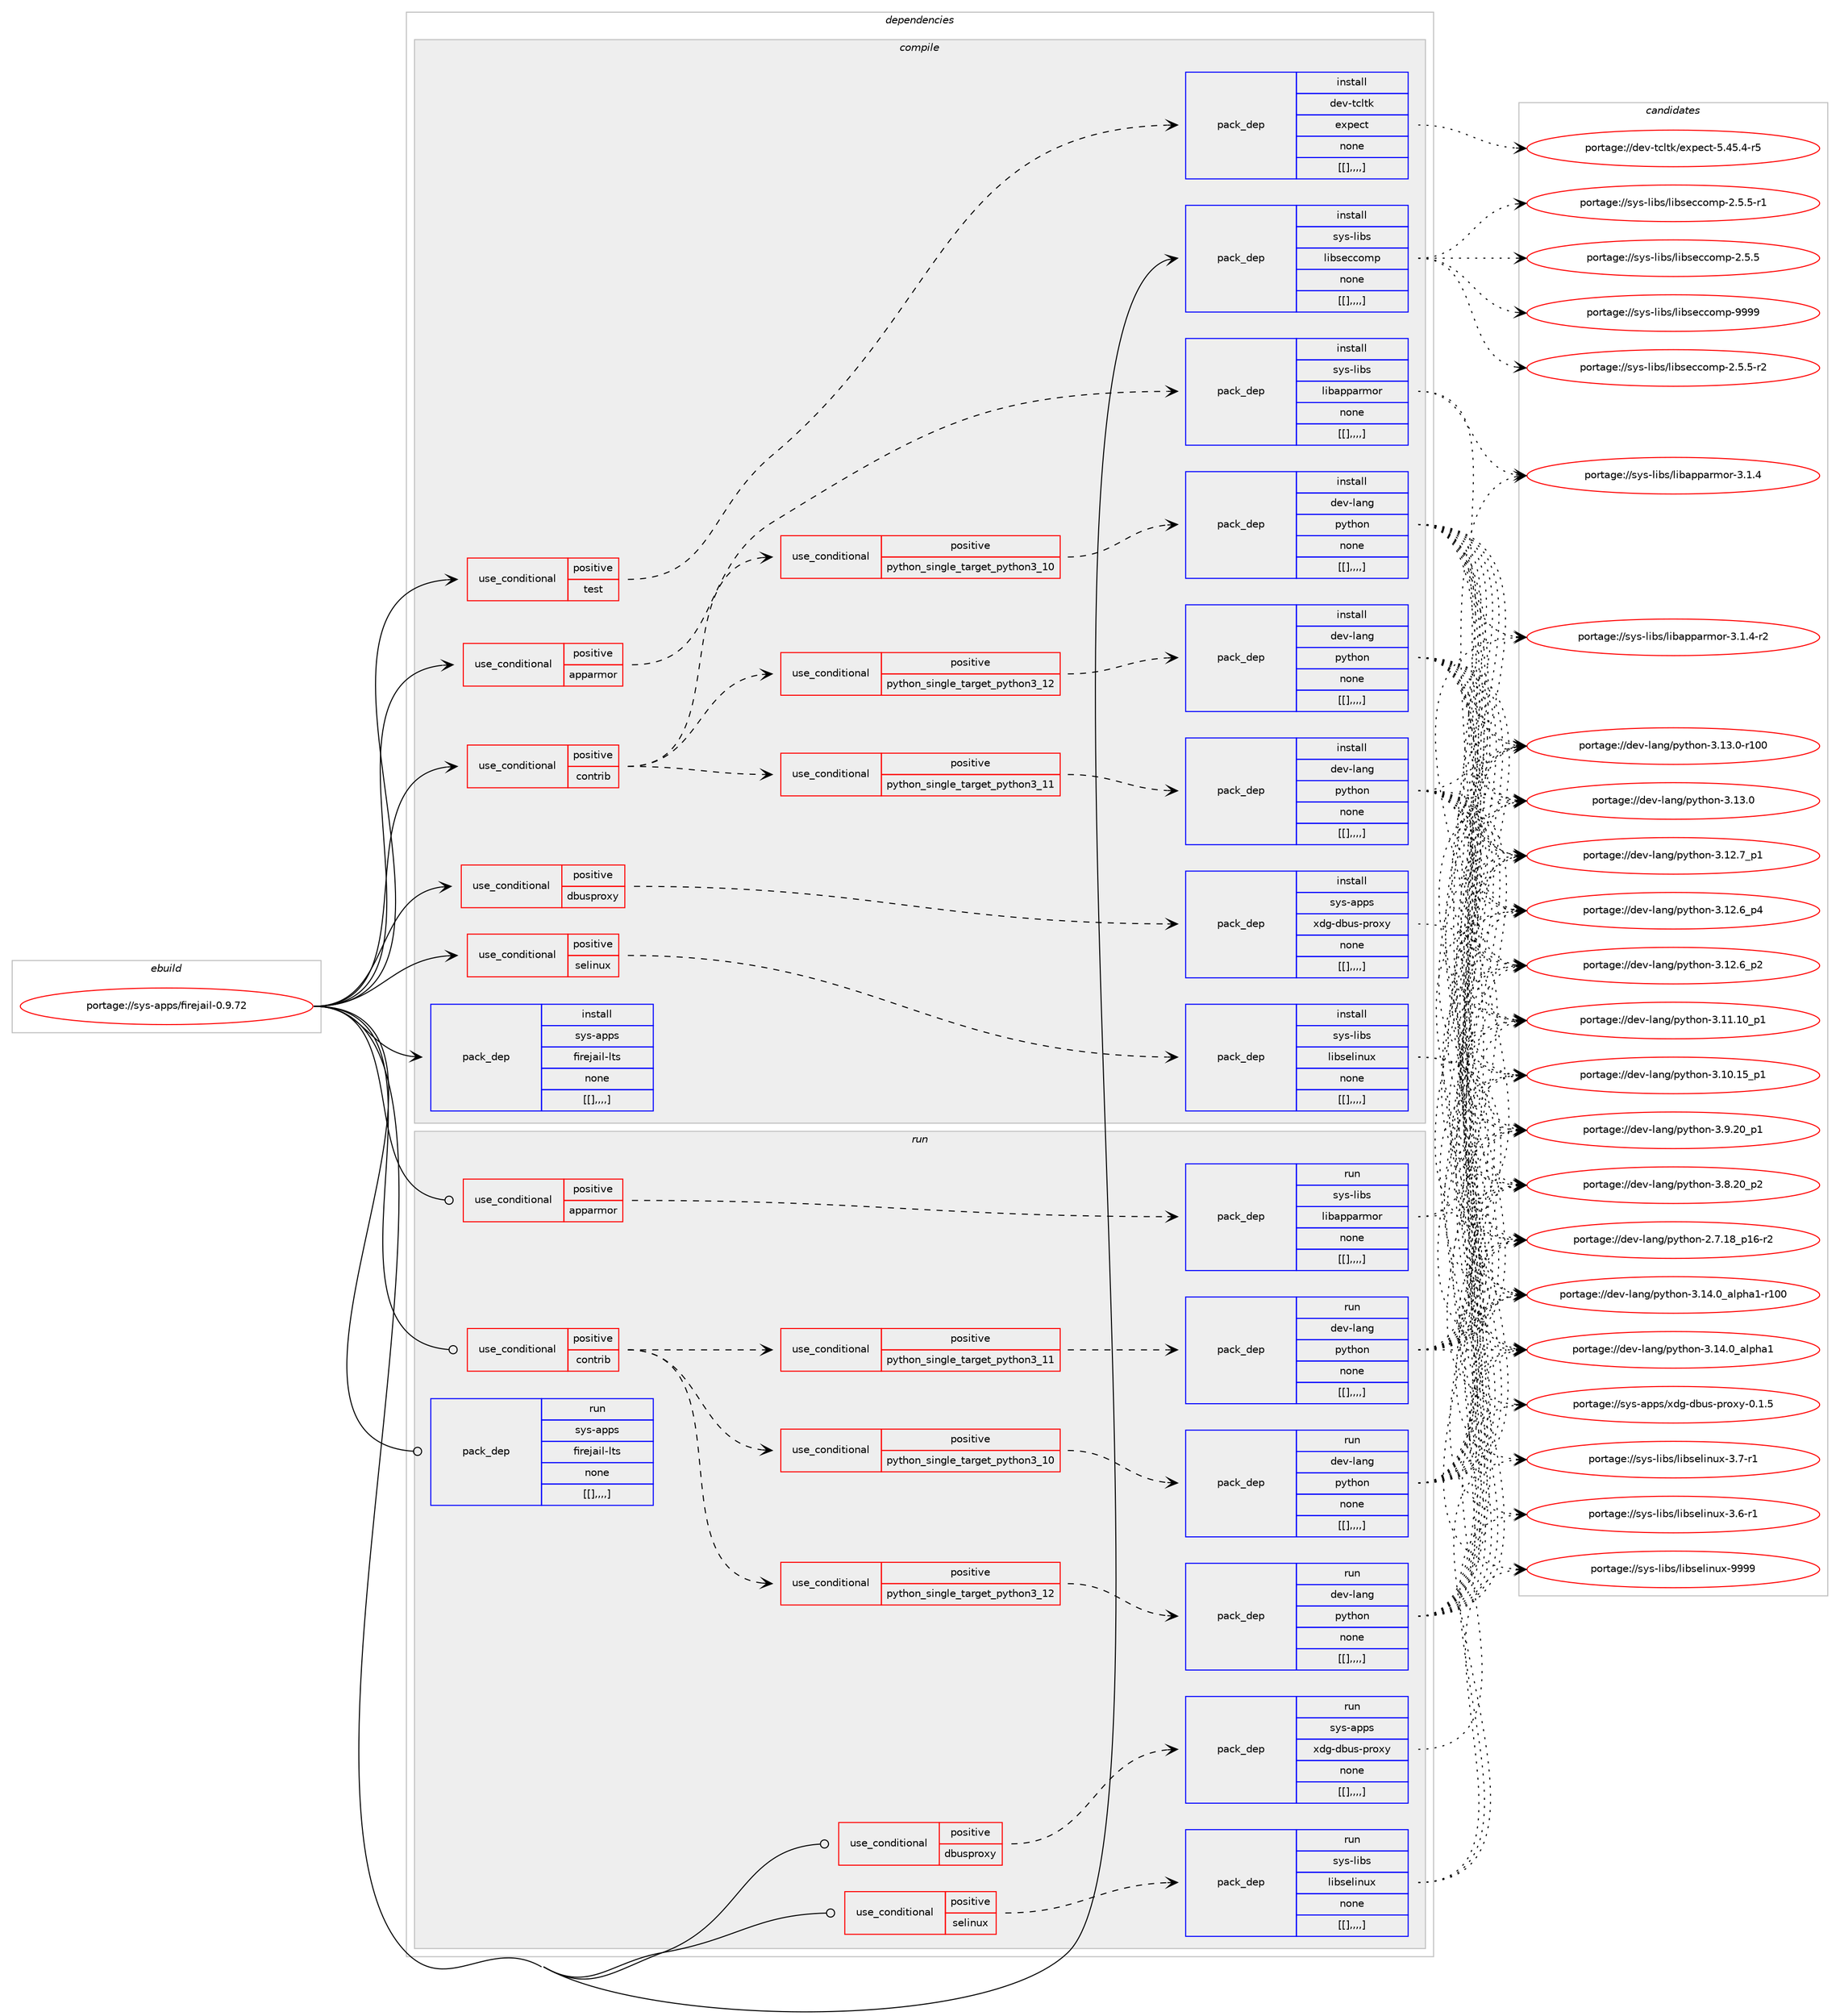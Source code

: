 digraph prolog {

# *************
# Graph options
# *************

newrank=true;
concentrate=true;
compound=true;
graph [rankdir=LR,fontname=Helvetica,fontsize=10,ranksep=1.5];#, ranksep=2.5, nodesep=0.2];
edge  [arrowhead=vee];
node  [fontname=Helvetica,fontsize=10];

# **********
# The ebuild
# **********

subgraph cluster_leftcol {
color=gray;
label=<<i>ebuild</i>>;
id [label="portage://sys-apps/firejail-0.9.72", color=red, width=4, href="../sys-apps/firejail-0.9.72.svg"];
}

# ****************
# The dependencies
# ****************

subgraph cluster_midcol {
color=gray;
label=<<i>dependencies</i>>;
subgraph cluster_compile {
fillcolor="#eeeeee";
style=filled;
label=<<i>compile</i>>;
subgraph cond117298 {
dependency442699 [label=<<TABLE BORDER="0" CELLBORDER="1" CELLSPACING="0" CELLPADDING="4"><TR><TD ROWSPAN="3" CELLPADDING="10">use_conditional</TD></TR><TR><TD>positive</TD></TR><TR><TD>apparmor</TD></TR></TABLE>>, shape=none, color=red];
subgraph pack322203 {
dependency442700 [label=<<TABLE BORDER="0" CELLBORDER="1" CELLSPACING="0" CELLPADDING="4" WIDTH="220"><TR><TD ROWSPAN="6" CELLPADDING="30">pack_dep</TD></TR><TR><TD WIDTH="110">install</TD></TR><TR><TD>sys-libs</TD></TR><TR><TD>libapparmor</TD></TR><TR><TD>none</TD></TR><TR><TD>[[],,,,]</TD></TR></TABLE>>, shape=none, color=blue];
}
dependency442699:e -> dependency442700:w [weight=20,style="dashed",arrowhead="vee"];
}
id:e -> dependency442699:w [weight=20,style="solid",arrowhead="vee"];
subgraph cond117299 {
dependency442701 [label=<<TABLE BORDER="0" CELLBORDER="1" CELLSPACING="0" CELLPADDING="4"><TR><TD ROWSPAN="3" CELLPADDING="10">use_conditional</TD></TR><TR><TD>positive</TD></TR><TR><TD>contrib</TD></TR></TABLE>>, shape=none, color=red];
subgraph cond117300 {
dependency442702 [label=<<TABLE BORDER="0" CELLBORDER="1" CELLSPACING="0" CELLPADDING="4"><TR><TD ROWSPAN="3" CELLPADDING="10">use_conditional</TD></TR><TR><TD>positive</TD></TR><TR><TD>python_single_target_python3_10</TD></TR></TABLE>>, shape=none, color=red];
subgraph pack322204 {
dependency442703 [label=<<TABLE BORDER="0" CELLBORDER="1" CELLSPACING="0" CELLPADDING="4" WIDTH="220"><TR><TD ROWSPAN="6" CELLPADDING="30">pack_dep</TD></TR><TR><TD WIDTH="110">install</TD></TR><TR><TD>dev-lang</TD></TR><TR><TD>python</TD></TR><TR><TD>none</TD></TR><TR><TD>[[],,,,]</TD></TR></TABLE>>, shape=none, color=blue];
}
dependency442702:e -> dependency442703:w [weight=20,style="dashed",arrowhead="vee"];
}
dependency442701:e -> dependency442702:w [weight=20,style="dashed",arrowhead="vee"];
subgraph cond117301 {
dependency442704 [label=<<TABLE BORDER="0" CELLBORDER="1" CELLSPACING="0" CELLPADDING="4"><TR><TD ROWSPAN="3" CELLPADDING="10">use_conditional</TD></TR><TR><TD>positive</TD></TR><TR><TD>python_single_target_python3_11</TD></TR></TABLE>>, shape=none, color=red];
subgraph pack322205 {
dependency442705 [label=<<TABLE BORDER="0" CELLBORDER="1" CELLSPACING="0" CELLPADDING="4" WIDTH="220"><TR><TD ROWSPAN="6" CELLPADDING="30">pack_dep</TD></TR><TR><TD WIDTH="110">install</TD></TR><TR><TD>dev-lang</TD></TR><TR><TD>python</TD></TR><TR><TD>none</TD></TR><TR><TD>[[],,,,]</TD></TR></TABLE>>, shape=none, color=blue];
}
dependency442704:e -> dependency442705:w [weight=20,style="dashed",arrowhead="vee"];
}
dependency442701:e -> dependency442704:w [weight=20,style="dashed",arrowhead="vee"];
subgraph cond117302 {
dependency442706 [label=<<TABLE BORDER="0" CELLBORDER="1" CELLSPACING="0" CELLPADDING="4"><TR><TD ROWSPAN="3" CELLPADDING="10">use_conditional</TD></TR><TR><TD>positive</TD></TR><TR><TD>python_single_target_python3_12</TD></TR></TABLE>>, shape=none, color=red];
subgraph pack322206 {
dependency442707 [label=<<TABLE BORDER="0" CELLBORDER="1" CELLSPACING="0" CELLPADDING="4" WIDTH="220"><TR><TD ROWSPAN="6" CELLPADDING="30">pack_dep</TD></TR><TR><TD WIDTH="110">install</TD></TR><TR><TD>dev-lang</TD></TR><TR><TD>python</TD></TR><TR><TD>none</TD></TR><TR><TD>[[],,,,]</TD></TR></TABLE>>, shape=none, color=blue];
}
dependency442706:e -> dependency442707:w [weight=20,style="dashed",arrowhead="vee"];
}
dependency442701:e -> dependency442706:w [weight=20,style="dashed",arrowhead="vee"];
}
id:e -> dependency442701:w [weight=20,style="solid",arrowhead="vee"];
subgraph cond117303 {
dependency442708 [label=<<TABLE BORDER="0" CELLBORDER="1" CELLSPACING="0" CELLPADDING="4"><TR><TD ROWSPAN="3" CELLPADDING="10">use_conditional</TD></TR><TR><TD>positive</TD></TR><TR><TD>dbusproxy</TD></TR></TABLE>>, shape=none, color=red];
subgraph pack322207 {
dependency442709 [label=<<TABLE BORDER="0" CELLBORDER="1" CELLSPACING="0" CELLPADDING="4" WIDTH="220"><TR><TD ROWSPAN="6" CELLPADDING="30">pack_dep</TD></TR><TR><TD WIDTH="110">install</TD></TR><TR><TD>sys-apps</TD></TR><TR><TD>xdg-dbus-proxy</TD></TR><TR><TD>none</TD></TR><TR><TD>[[],,,,]</TD></TR></TABLE>>, shape=none, color=blue];
}
dependency442708:e -> dependency442709:w [weight=20,style="dashed",arrowhead="vee"];
}
id:e -> dependency442708:w [weight=20,style="solid",arrowhead="vee"];
subgraph cond117304 {
dependency442710 [label=<<TABLE BORDER="0" CELLBORDER="1" CELLSPACING="0" CELLPADDING="4"><TR><TD ROWSPAN="3" CELLPADDING="10">use_conditional</TD></TR><TR><TD>positive</TD></TR><TR><TD>selinux</TD></TR></TABLE>>, shape=none, color=red];
subgraph pack322208 {
dependency442711 [label=<<TABLE BORDER="0" CELLBORDER="1" CELLSPACING="0" CELLPADDING="4" WIDTH="220"><TR><TD ROWSPAN="6" CELLPADDING="30">pack_dep</TD></TR><TR><TD WIDTH="110">install</TD></TR><TR><TD>sys-libs</TD></TR><TR><TD>libselinux</TD></TR><TR><TD>none</TD></TR><TR><TD>[[],,,,]</TD></TR></TABLE>>, shape=none, color=blue];
}
dependency442710:e -> dependency442711:w [weight=20,style="dashed",arrowhead="vee"];
}
id:e -> dependency442710:w [weight=20,style="solid",arrowhead="vee"];
subgraph cond117305 {
dependency442712 [label=<<TABLE BORDER="0" CELLBORDER="1" CELLSPACING="0" CELLPADDING="4"><TR><TD ROWSPAN="3" CELLPADDING="10">use_conditional</TD></TR><TR><TD>positive</TD></TR><TR><TD>test</TD></TR></TABLE>>, shape=none, color=red];
subgraph pack322209 {
dependency442713 [label=<<TABLE BORDER="0" CELLBORDER="1" CELLSPACING="0" CELLPADDING="4" WIDTH="220"><TR><TD ROWSPAN="6" CELLPADDING="30">pack_dep</TD></TR><TR><TD WIDTH="110">install</TD></TR><TR><TD>dev-tcltk</TD></TR><TR><TD>expect</TD></TR><TR><TD>none</TD></TR><TR><TD>[[],,,,]</TD></TR></TABLE>>, shape=none, color=blue];
}
dependency442712:e -> dependency442713:w [weight=20,style="dashed",arrowhead="vee"];
}
id:e -> dependency442712:w [weight=20,style="solid",arrowhead="vee"];
subgraph pack322210 {
dependency442714 [label=<<TABLE BORDER="0" CELLBORDER="1" CELLSPACING="0" CELLPADDING="4" WIDTH="220"><TR><TD ROWSPAN="6" CELLPADDING="30">pack_dep</TD></TR><TR><TD WIDTH="110">install</TD></TR><TR><TD>sys-libs</TD></TR><TR><TD>libseccomp</TD></TR><TR><TD>none</TD></TR><TR><TD>[[],,,,]</TD></TR></TABLE>>, shape=none, color=blue];
}
id:e -> dependency442714:w [weight=20,style="solid",arrowhead="vee"];
subgraph pack322211 {
dependency442715 [label=<<TABLE BORDER="0" CELLBORDER="1" CELLSPACING="0" CELLPADDING="4" WIDTH="220"><TR><TD ROWSPAN="6" CELLPADDING="30">pack_dep</TD></TR><TR><TD WIDTH="110">install</TD></TR><TR><TD>sys-apps</TD></TR><TR><TD>firejail-lts</TD></TR><TR><TD>none</TD></TR><TR><TD>[[],,,,]</TD></TR></TABLE>>, shape=none, color=blue];
}
id:e -> dependency442715:w [weight=20,style="solid",arrowhead="vee"];
}
subgraph cluster_compileandrun {
fillcolor="#eeeeee";
style=filled;
label=<<i>compile and run</i>>;
}
subgraph cluster_run {
fillcolor="#eeeeee";
style=filled;
label=<<i>run</i>>;
subgraph cond117306 {
dependency442716 [label=<<TABLE BORDER="0" CELLBORDER="1" CELLSPACING="0" CELLPADDING="4"><TR><TD ROWSPAN="3" CELLPADDING="10">use_conditional</TD></TR><TR><TD>positive</TD></TR><TR><TD>apparmor</TD></TR></TABLE>>, shape=none, color=red];
subgraph pack322212 {
dependency442717 [label=<<TABLE BORDER="0" CELLBORDER="1" CELLSPACING="0" CELLPADDING="4" WIDTH="220"><TR><TD ROWSPAN="6" CELLPADDING="30">pack_dep</TD></TR><TR><TD WIDTH="110">run</TD></TR><TR><TD>sys-libs</TD></TR><TR><TD>libapparmor</TD></TR><TR><TD>none</TD></TR><TR><TD>[[],,,,]</TD></TR></TABLE>>, shape=none, color=blue];
}
dependency442716:e -> dependency442717:w [weight=20,style="dashed",arrowhead="vee"];
}
id:e -> dependency442716:w [weight=20,style="solid",arrowhead="odot"];
subgraph cond117307 {
dependency442720 [label=<<TABLE BORDER="0" CELLBORDER="1" CELLSPACING="0" CELLPADDING="4"><TR><TD ROWSPAN="3" CELLPADDING="10">use_conditional</TD></TR><TR><TD>positive</TD></TR><TR><TD>contrib</TD></TR></TABLE>>, shape=none, color=red];
subgraph cond117308 {
dependency442721 [label=<<TABLE BORDER="0" CELLBORDER="1" CELLSPACING="0" CELLPADDING="4"><TR><TD ROWSPAN="3" CELLPADDING="10">use_conditional</TD></TR><TR><TD>positive</TD></TR><TR><TD>python_single_target_python3_10</TD></TR></TABLE>>, shape=none, color=red];
subgraph pack322215 {
dependency442722 [label=<<TABLE BORDER="0" CELLBORDER="1" CELLSPACING="0" CELLPADDING="4" WIDTH="220"><TR><TD ROWSPAN="6" CELLPADDING="30">pack_dep</TD></TR><TR><TD WIDTH="110">run</TD></TR><TR><TD>dev-lang</TD></TR><TR><TD>python</TD></TR><TR><TD>none</TD></TR><TR><TD>[[],,,,]</TD></TR></TABLE>>, shape=none, color=blue];
}
dependency442721:e -> dependency442722:w [weight=20,style="dashed",arrowhead="vee"];
}
dependency442720:e -> dependency442721:w [weight=20,style="dashed",arrowhead="vee"];
subgraph cond117309 {
dependency442723 [label=<<TABLE BORDER="0" CELLBORDER="1" CELLSPACING="0" CELLPADDING="4"><TR><TD ROWSPAN="3" CELLPADDING="10">use_conditional</TD></TR><TR><TD>positive</TD></TR><TR><TD>python_single_target_python3_11</TD></TR></TABLE>>, shape=none, color=red];
subgraph pack322216 {
dependency442724 [label=<<TABLE BORDER="0" CELLBORDER="1" CELLSPACING="0" CELLPADDING="4" WIDTH="220"><TR><TD ROWSPAN="6" CELLPADDING="30">pack_dep</TD></TR><TR><TD WIDTH="110">run</TD></TR><TR><TD>dev-lang</TD></TR><TR><TD>python</TD></TR><TR><TD>none</TD></TR><TR><TD>[[],,,,]</TD></TR></TABLE>>, shape=none, color=blue];
}
dependency442723:e -> dependency442724:w [weight=20,style="dashed",arrowhead="vee"];
}
dependency442720:e -> dependency442723:w [weight=20,style="dashed",arrowhead="vee"];
subgraph cond117310 {
dependency442725 [label=<<TABLE BORDER="0" CELLBORDER="1" CELLSPACING="0" CELLPADDING="4"><TR><TD ROWSPAN="3" CELLPADDING="10">use_conditional</TD></TR><TR><TD>positive</TD></TR><TR><TD>python_single_target_python3_12</TD></TR></TABLE>>, shape=none, color=red];
subgraph pack322217 {
dependency442726 [label=<<TABLE BORDER="0" CELLBORDER="1" CELLSPACING="0" CELLPADDING="4" WIDTH="220"><TR><TD ROWSPAN="6" CELLPADDING="30">pack_dep</TD></TR><TR><TD WIDTH="110">run</TD></TR><TR><TD>dev-lang</TD></TR><TR><TD>python</TD></TR><TR><TD>none</TD></TR><TR><TD>[[],,,,]</TD></TR></TABLE>>, shape=none, color=blue];
}
dependency442725:e -> dependency442726:w [weight=20,style="dashed",arrowhead="vee"];
}
dependency442720:e -> dependency442725:w [weight=20,style="dashed",arrowhead="vee"];
}
id:e -> dependency442720:w [weight=20,style="solid",arrowhead="odot"];
subgraph cond117311 {
dependency442727 [label=<<TABLE BORDER="0" CELLBORDER="1" CELLSPACING="0" CELLPADDING="4"><TR><TD ROWSPAN="3" CELLPADDING="10">use_conditional</TD></TR><TR><TD>positive</TD></TR><TR><TD>dbusproxy</TD></TR></TABLE>>, shape=none, color=red];
subgraph pack322218 {
dependency442728 [label=<<TABLE BORDER="0" CELLBORDER="1" CELLSPACING="0" CELLPADDING="4" WIDTH="220"><TR><TD ROWSPAN="6" CELLPADDING="30">pack_dep</TD></TR><TR><TD WIDTH="110">run</TD></TR><TR><TD>sys-apps</TD></TR><TR><TD>xdg-dbus-proxy</TD></TR><TR><TD>none</TD></TR><TR><TD>[[],,,,]</TD></TR></TABLE>>, shape=none, color=blue];
}
dependency442727:e -> dependency442728:w [weight=20,style="dashed",arrowhead="vee"];
}
id:e -> dependency442727:w [weight=20,style="solid",arrowhead="odot"];
subgraph cond117312 {
dependency442729 [label=<<TABLE BORDER="0" CELLBORDER="1" CELLSPACING="0" CELLPADDING="4"><TR><TD ROWSPAN="3" CELLPADDING="10">use_conditional</TD></TR><TR><TD>positive</TD></TR><TR><TD>selinux</TD></TR></TABLE>>, shape=none, color=red];
subgraph pack322219 {
dependency442730 [label=<<TABLE BORDER="0" CELLBORDER="1" CELLSPACING="0" CELLPADDING="4" WIDTH="220"><TR><TD ROWSPAN="6" CELLPADDING="30">pack_dep</TD></TR><TR><TD WIDTH="110">run</TD></TR><TR><TD>sys-libs</TD></TR><TR><TD>libselinux</TD></TR><TR><TD>none</TD></TR><TR><TD>[[],,,,]</TD></TR></TABLE>>, shape=none, color=blue];
}
dependency442729:e -> dependency442730:w [weight=20,style="dashed",arrowhead="vee"];
}
id:e -> dependency442729:w [weight=20,style="solid",arrowhead="odot"];
subgraph pack322220 {
dependency442731 [label=<<TABLE BORDER="0" CELLBORDER="1" CELLSPACING="0" CELLPADDING="4" WIDTH="220"><TR><TD ROWSPAN="6" CELLPADDING="30">pack_dep</TD></TR><TR><TD WIDTH="110">run</TD></TR><TR><TD>sys-apps</TD></TR><TR><TD>firejail-lts</TD></TR><TR><TD>none</TD></TR><TR><TD>[[],,,,]</TD></TR></TABLE>>, shape=none, color=blue];
}
id:e -> dependency442731:w [weight=20,style="solid",arrowhead="odot"];
}
}

# **************
# The candidates
# **************

subgraph cluster_choices {
rank=same;
color=gray;
label=<<i>candidates</i>>;

subgraph choice322205 {
color=black;
nodesep=1;
choice1151211154510810598115471081059897112112971141091111144551464946524511450 [label="portage://sys-libs/libapparmor-3.1.4-r2", color=red, width=4,href="../sys-libs/libapparmor-3.1.4-r2.svg"];
choice115121115451081059811547108105989711211297114109111114455146494652 [label="portage://sys-libs/libapparmor-3.1.4", color=red, width=4,href="../sys-libs/libapparmor-3.1.4.svg"];
dependency442700:e -> choice1151211154510810598115471081059897112112971141091111144551464946524511450:w [style=dotted,weight="100"];
dependency442700:e -> choice115121115451081059811547108105989711211297114109111114455146494652:w [style=dotted,weight="100"];
}
subgraph choice322206 {
color=black;
nodesep=1;
choice100101118451089711010347112121116104111110455146495246489597108112104974945114494848 [label="portage://dev-lang/python-3.14.0_alpha1-r100", color=red, width=4,href="../dev-lang/python-3.14.0_alpha1-r100.svg"];
choice1001011184510897110103471121211161041111104551464952464895971081121049749 [label="portage://dev-lang/python-3.14.0_alpha1", color=red, width=4,href="../dev-lang/python-3.14.0_alpha1.svg"];
choice1001011184510897110103471121211161041111104551464951464845114494848 [label="portage://dev-lang/python-3.13.0-r100", color=red, width=4,href="../dev-lang/python-3.13.0-r100.svg"];
choice10010111845108971101034711212111610411111045514649514648 [label="portage://dev-lang/python-3.13.0", color=red, width=4,href="../dev-lang/python-3.13.0.svg"];
choice100101118451089711010347112121116104111110455146495046559511249 [label="portage://dev-lang/python-3.12.7_p1", color=red, width=4,href="../dev-lang/python-3.12.7_p1.svg"];
choice100101118451089711010347112121116104111110455146495046549511252 [label="portage://dev-lang/python-3.12.6_p4", color=red, width=4,href="../dev-lang/python-3.12.6_p4.svg"];
choice100101118451089711010347112121116104111110455146495046549511250 [label="portage://dev-lang/python-3.12.6_p2", color=red, width=4,href="../dev-lang/python-3.12.6_p2.svg"];
choice10010111845108971101034711212111610411111045514649494649489511249 [label="portage://dev-lang/python-3.11.10_p1", color=red, width=4,href="../dev-lang/python-3.11.10_p1.svg"];
choice10010111845108971101034711212111610411111045514649484649539511249 [label="portage://dev-lang/python-3.10.15_p1", color=red, width=4,href="../dev-lang/python-3.10.15_p1.svg"];
choice100101118451089711010347112121116104111110455146574650489511249 [label="portage://dev-lang/python-3.9.20_p1", color=red, width=4,href="../dev-lang/python-3.9.20_p1.svg"];
choice100101118451089711010347112121116104111110455146564650489511250 [label="portage://dev-lang/python-3.8.20_p2", color=red, width=4,href="../dev-lang/python-3.8.20_p2.svg"];
choice100101118451089711010347112121116104111110455046554649569511249544511450 [label="portage://dev-lang/python-2.7.18_p16-r2", color=red, width=4,href="../dev-lang/python-2.7.18_p16-r2.svg"];
dependency442703:e -> choice100101118451089711010347112121116104111110455146495246489597108112104974945114494848:w [style=dotted,weight="100"];
dependency442703:e -> choice1001011184510897110103471121211161041111104551464952464895971081121049749:w [style=dotted,weight="100"];
dependency442703:e -> choice1001011184510897110103471121211161041111104551464951464845114494848:w [style=dotted,weight="100"];
dependency442703:e -> choice10010111845108971101034711212111610411111045514649514648:w [style=dotted,weight="100"];
dependency442703:e -> choice100101118451089711010347112121116104111110455146495046559511249:w [style=dotted,weight="100"];
dependency442703:e -> choice100101118451089711010347112121116104111110455146495046549511252:w [style=dotted,weight="100"];
dependency442703:e -> choice100101118451089711010347112121116104111110455146495046549511250:w [style=dotted,weight="100"];
dependency442703:e -> choice10010111845108971101034711212111610411111045514649494649489511249:w [style=dotted,weight="100"];
dependency442703:e -> choice10010111845108971101034711212111610411111045514649484649539511249:w [style=dotted,weight="100"];
dependency442703:e -> choice100101118451089711010347112121116104111110455146574650489511249:w [style=dotted,weight="100"];
dependency442703:e -> choice100101118451089711010347112121116104111110455146564650489511250:w [style=dotted,weight="100"];
dependency442703:e -> choice100101118451089711010347112121116104111110455046554649569511249544511450:w [style=dotted,weight="100"];
}
subgraph choice322207 {
color=black;
nodesep=1;
choice100101118451089711010347112121116104111110455146495246489597108112104974945114494848 [label="portage://dev-lang/python-3.14.0_alpha1-r100", color=red, width=4,href="../dev-lang/python-3.14.0_alpha1-r100.svg"];
choice1001011184510897110103471121211161041111104551464952464895971081121049749 [label="portage://dev-lang/python-3.14.0_alpha1", color=red, width=4,href="../dev-lang/python-3.14.0_alpha1.svg"];
choice1001011184510897110103471121211161041111104551464951464845114494848 [label="portage://dev-lang/python-3.13.0-r100", color=red, width=4,href="../dev-lang/python-3.13.0-r100.svg"];
choice10010111845108971101034711212111610411111045514649514648 [label="portage://dev-lang/python-3.13.0", color=red, width=4,href="../dev-lang/python-3.13.0.svg"];
choice100101118451089711010347112121116104111110455146495046559511249 [label="portage://dev-lang/python-3.12.7_p1", color=red, width=4,href="../dev-lang/python-3.12.7_p1.svg"];
choice100101118451089711010347112121116104111110455146495046549511252 [label="portage://dev-lang/python-3.12.6_p4", color=red, width=4,href="../dev-lang/python-3.12.6_p4.svg"];
choice100101118451089711010347112121116104111110455146495046549511250 [label="portage://dev-lang/python-3.12.6_p2", color=red, width=4,href="../dev-lang/python-3.12.6_p2.svg"];
choice10010111845108971101034711212111610411111045514649494649489511249 [label="portage://dev-lang/python-3.11.10_p1", color=red, width=4,href="../dev-lang/python-3.11.10_p1.svg"];
choice10010111845108971101034711212111610411111045514649484649539511249 [label="portage://dev-lang/python-3.10.15_p1", color=red, width=4,href="../dev-lang/python-3.10.15_p1.svg"];
choice100101118451089711010347112121116104111110455146574650489511249 [label="portage://dev-lang/python-3.9.20_p1", color=red, width=4,href="../dev-lang/python-3.9.20_p1.svg"];
choice100101118451089711010347112121116104111110455146564650489511250 [label="portage://dev-lang/python-3.8.20_p2", color=red, width=4,href="../dev-lang/python-3.8.20_p2.svg"];
choice100101118451089711010347112121116104111110455046554649569511249544511450 [label="portage://dev-lang/python-2.7.18_p16-r2", color=red, width=4,href="../dev-lang/python-2.7.18_p16-r2.svg"];
dependency442705:e -> choice100101118451089711010347112121116104111110455146495246489597108112104974945114494848:w [style=dotted,weight="100"];
dependency442705:e -> choice1001011184510897110103471121211161041111104551464952464895971081121049749:w [style=dotted,weight="100"];
dependency442705:e -> choice1001011184510897110103471121211161041111104551464951464845114494848:w [style=dotted,weight="100"];
dependency442705:e -> choice10010111845108971101034711212111610411111045514649514648:w [style=dotted,weight="100"];
dependency442705:e -> choice100101118451089711010347112121116104111110455146495046559511249:w [style=dotted,weight="100"];
dependency442705:e -> choice100101118451089711010347112121116104111110455146495046549511252:w [style=dotted,weight="100"];
dependency442705:e -> choice100101118451089711010347112121116104111110455146495046549511250:w [style=dotted,weight="100"];
dependency442705:e -> choice10010111845108971101034711212111610411111045514649494649489511249:w [style=dotted,weight="100"];
dependency442705:e -> choice10010111845108971101034711212111610411111045514649484649539511249:w [style=dotted,weight="100"];
dependency442705:e -> choice100101118451089711010347112121116104111110455146574650489511249:w [style=dotted,weight="100"];
dependency442705:e -> choice100101118451089711010347112121116104111110455146564650489511250:w [style=dotted,weight="100"];
dependency442705:e -> choice100101118451089711010347112121116104111110455046554649569511249544511450:w [style=dotted,weight="100"];
}
subgraph choice322208 {
color=black;
nodesep=1;
choice100101118451089711010347112121116104111110455146495246489597108112104974945114494848 [label="portage://dev-lang/python-3.14.0_alpha1-r100", color=red, width=4,href="../dev-lang/python-3.14.0_alpha1-r100.svg"];
choice1001011184510897110103471121211161041111104551464952464895971081121049749 [label="portage://dev-lang/python-3.14.0_alpha1", color=red, width=4,href="../dev-lang/python-3.14.0_alpha1.svg"];
choice1001011184510897110103471121211161041111104551464951464845114494848 [label="portage://dev-lang/python-3.13.0-r100", color=red, width=4,href="../dev-lang/python-3.13.0-r100.svg"];
choice10010111845108971101034711212111610411111045514649514648 [label="portage://dev-lang/python-3.13.0", color=red, width=4,href="../dev-lang/python-3.13.0.svg"];
choice100101118451089711010347112121116104111110455146495046559511249 [label="portage://dev-lang/python-3.12.7_p1", color=red, width=4,href="../dev-lang/python-3.12.7_p1.svg"];
choice100101118451089711010347112121116104111110455146495046549511252 [label="portage://dev-lang/python-3.12.6_p4", color=red, width=4,href="../dev-lang/python-3.12.6_p4.svg"];
choice100101118451089711010347112121116104111110455146495046549511250 [label="portage://dev-lang/python-3.12.6_p2", color=red, width=4,href="../dev-lang/python-3.12.6_p2.svg"];
choice10010111845108971101034711212111610411111045514649494649489511249 [label="portage://dev-lang/python-3.11.10_p1", color=red, width=4,href="../dev-lang/python-3.11.10_p1.svg"];
choice10010111845108971101034711212111610411111045514649484649539511249 [label="portage://dev-lang/python-3.10.15_p1", color=red, width=4,href="../dev-lang/python-3.10.15_p1.svg"];
choice100101118451089711010347112121116104111110455146574650489511249 [label="portage://dev-lang/python-3.9.20_p1", color=red, width=4,href="../dev-lang/python-3.9.20_p1.svg"];
choice100101118451089711010347112121116104111110455146564650489511250 [label="portage://dev-lang/python-3.8.20_p2", color=red, width=4,href="../dev-lang/python-3.8.20_p2.svg"];
choice100101118451089711010347112121116104111110455046554649569511249544511450 [label="portage://dev-lang/python-2.7.18_p16-r2", color=red, width=4,href="../dev-lang/python-2.7.18_p16-r2.svg"];
dependency442707:e -> choice100101118451089711010347112121116104111110455146495246489597108112104974945114494848:w [style=dotted,weight="100"];
dependency442707:e -> choice1001011184510897110103471121211161041111104551464952464895971081121049749:w [style=dotted,weight="100"];
dependency442707:e -> choice1001011184510897110103471121211161041111104551464951464845114494848:w [style=dotted,weight="100"];
dependency442707:e -> choice10010111845108971101034711212111610411111045514649514648:w [style=dotted,weight="100"];
dependency442707:e -> choice100101118451089711010347112121116104111110455146495046559511249:w [style=dotted,weight="100"];
dependency442707:e -> choice100101118451089711010347112121116104111110455146495046549511252:w [style=dotted,weight="100"];
dependency442707:e -> choice100101118451089711010347112121116104111110455146495046549511250:w [style=dotted,weight="100"];
dependency442707:e -> choice10010111845108971101034711212111610411111045514649494649489511249:w [style=dotted,weight="100"];
dependency442707:e -> choice10010111845108971101034711212111610411111045514649484649539511249:w [style=dotted,weight="100"];
dependency442707:e -> choice100101118451089711010347112121116104111110455146574650489511249:w [style=dotted,weight="100"];
dependency442707:e -> choice100101118451089711010347112121116104111110455146564650489511250:w [style=dotted,weight="100"];
dependency442707:e -> choice100101118451089711010347112121116104111110455046554649569511249544511450:w [style=dotted,weight="100"];
}
subgraph choice322209 {
color=black;
nodesep=1;
choice115121115459711211211547120100103451009811711545112114111120121454846494653 [label="portage://sys-apps/xdg-dbus-proxy-0.1.5", color=red, width=4,href="../sys-apps/xdg-dbus-proxy-0.1.5.svg"];
dependency442709:e -> choice115121115459711211211547120100103451009811711545112114111120121454846494653:w [style=dotted,weight="100"];
}
subgraph choice322210 {
color=black;
nodesep=1;
choice115121115451081059811547108105981151011081051101171204557575757 [label="portage://sys-libs/libselinux-9999", color=red, width=4,href="../sys-libs/libselinux-9999.svg"];
choice11512111545108105981154710810598115101108105110117120455146554511449 [label="portage://sys-libs/libselinux-3.7-r1", color=red, width=4,href="../sys-libs/libselinux-3.7-r1.svg"];
choice11512111545108105981154710810598115101108105110117120455146544511449 [label="portage://sys-libs/libselinux-3.6-r1", color=red, width=4,href="../sys-libs/libselinux-3.6-r1.svg"];
dependency442711:e -> choice115121115451081059811547108105981151011081051101171204557575757:w [style=dotted,weight="100"];
dependency442711:e -> choice11512111545108105981154710810598115101108105110117120455146554511449:w [style=dotted,weight="100"];
dependency442711:e -> choice11512111545108105981154710810598115101108105110117120455146544511449:w [style=dotted,weight="100"];
}
subgraph choice322211 {
color=black;
nodesep=1;
choice10010111845116991081161074710112011210199116455346525346524511453 [label="portage://dev-tcltk/expect-5.45.4-r5", color=red, width=4,href="../dev-tcltk/expect-5.45.4-r5.svg"];
dependency442713:e -> choice10010111845116991081161074710112011210199116455346525346524511453:w [style=dotted,weight="100"];
}
subgraph choice322212 {
color=black;
nodesep=1;
choice1151211154510810598115471081059811510199991111091124557575757 [label="portage://sys-libs/libseccomp-9999", color=red, width=4,href="../sys-libs/libseccomp-9999.svg"];
choice1151211154510810598115471081059811510199991111091124550465346534511450 [label="portage://sys-libs/libseccomp-2.5.5-r2", color=red, width=4,href="../sys-libs/libseccomp-2.5.5-r2.svg"];
choice1151211154510810598115471081059811510199991111091124550465346534511449 [label="portage://sys-libs/libseccomp-2.5.5-r1", color=red, width=4,href="../sys-libs/libseccomp-2.5.5-r1.svg"];
choice115121115451081059811547108105981151019999111109112455046534653 [label="portage://sys-libs/libseccomp-2.5.5", color=red, width=4,href="../sys-libs/libseccomp-2.5.5.svg"];
dependency442714:e -> choice1151211154510810598115471081059811510199991111091124557575757:w [style=dotted,weight="100"];
dependency442714:e -> choice1151211154510810598115471081059811510199991111091124550465346534511450:w [style=dotted,weight="100"];
dependency442714:e -> choice1151211154510810598115471081059811510199991111091124550465346534511449:w [style=dotted,weight="100"];
dependency442714:e -> choice115121115451081059811547108105981151019999111109112455046534653:w [style=dotted,weight="100"];
}
subgraph choice322213 {
color=black;
nodesep=1;
}
subgraph choice322214 {
color=black;
nodesep=1;
choice1151211154510810598115471081059897112112971141091111144551464946524511450 [label="portage://sys-libs/libapparmor-3.1.4-r2", color=red, width=4,href="../sys-libs/libapparmor-3.1.4-r2.svg"];
choice115121115451081059811547108105989711211297114109111114455146494652 [label="portage://sys-libs/libapparmor-3.1.4", color=red, width=4,href="../sys-libs/libapparmor-3.1.4.svg"];
dependency442717:e -> choice1151211154510810598115471081059897112112971141091111144551464946524511450:w [style=dotted,weight="100"];
dependency442717:e -> choice115121115451081059811547108105989711211297114109111114455146494652:w [style=dotted,weight="100"];
}
subgraph choice322215 {
color=black;
nodesep=1;
choice100101118451089711010347112121116104111110455146495246489597108112104974945114494848 [label="portage://dev-lang/python-3.14.0_alpha1-r100", color=red, width=4,href="../dev-lang/python-3.14.0_alpha1-r100.svg"];
choice1001011184510897110103471121211161041111104551464952464895971081121049749 [label="portage://dev-lang/python-3.14.0_alpha1", color=red, width=4,href="../dev-lang/python-3.14.0_alpha1.svg"];
choice1001011184510897110103471121211161041111104551464951464845114494848 [label="portage://dev-lang/python-3.13.0-r100", color=red, width=4,href="../dev-lang/python-3.13.0-r100.svg"];
choice10010111845108971101034711212111610411111045514649514648 [label="portage://dev-lang/python-3.13.0", color=red, width=4,href="../dev-lang/python-3.13.0.svg"];
choice100101118451089711010347112121116104111110455146495046559511249 [label="portage://dev-lang/python-3.12.7_p1", color=red, width=4,href="../dev-lang/python-3.12.7_p1.svg"];
choice100101118451089711010347112121116104111110455146495046549511252 [label="portage://dev-lang/python-3.12.6_p4", color=red, width=4,href="../dev-lang/python-3.12.6_p4.svg"];
choice100101118451089711010347112121116104111110455146495046549511250 [label="portage://dev-lang/python-3.12.6_p2", color=red, width=4,href="../dev-lang/python-3.12.6_p2.svg"];
choice10010111845108971101034711212111610411111045514649494649489511249 [label="portage://dev-lang/python-3.11.10_p1", color=red, width=4,href="../dev-lang/python-3.11.10_p1.svg"];
choice10010111845108971101034711212111610411111045514649484649539511249 [label="portage://dev-lang/python-3.10.15_p1", color=red, width=4,href="../dev-lang/python-3.10.15_p1.svg"];
choice100101118451089711010347112121116104111110455146574650489511249 [label="portage://dev-lang/python-3.9.20_p1", color=red, width=4,href="../dev-lang/python-3.9.20_p1.svg"];
choice100101118451089711010347112121116104111110455146564650489511250 [label="portage://dev-lang/python-3.8.20_p2", color=red, width=4,href="../dev-lang/python-3.8.20_p2.svg"];
choice100101118451089711010347112121116104111110455046554649569511249544511450 [label="portage://dev-lang/python-2.7.18_p16-r2", color=red, width=4,href="../dev-lang/python-2.7.18_p16-r2.svg"];
dependency442722:e -> choice100101118451089711010347112121116104111110455146495246489597108112104974945114494848:w [style=dotted,weight="100"];
dependency442722:e -> choice1001011184510897110103471121211161041111104551464952464895971081121049749:w [style=dotted,weight="100"];
dependency442722:e -> choice1001011184510897110103471121211161041111104551464951464845114494848:w [style=dotted,weight="100"];
dependency442722:e -> choice10010111845108971101034711212111610411111045514649514648:w [style=dotted,weight="100"];
dependency442722:e -> choice100101118451089711010347112121116104111110455146495046559511249:w [style=dotted,weight="100"];
dependency442722:e -> choice100101118451089711010347112121116104111110455146495046549511252:w [style=dotted,weight="100"];
dependency442722:e -> choice100101118451089711010347112121116104111110455146495046549511250:w [style=dotted,weight="100"];
dependency442722:e -> choice10010111845108971101034711212111610411111045514649494649489511249:w [style=dotted,weight="100"];
dependency442722:e -> choice10010111845108971101034711212111610411111045514649484649539511249:w [style=dotted,weight="100"];
dependency442722:e -> choice100101118451089711010347112121116104111110455146574650489511249:w [style=dotted,weight="100"];
dependency442722:e -> choice100101118451089711010347112121116104111110455146564650489511250:w [style=dotted,weight="100"];
dependency442722:e -> choice100101118451089711010347112121116104111110455046554649569511249544511450:w [style=dotted,weight="100"];
}
subgraph choice322216 {
color=black;
nodesep=1;
choice100101118451089711010347112121116104111110455146495246489597108112104974945114494848 [label="portage://dev-lang/python-3.14.0_alpha1-r100", color=red, width=4,href="../dev-lang/python-3.14.0_alpha1-r100.svg"];
choice1001011184510897110103471121211161041111104551464952464895971081121049749 [label="portage://dev-lang/python-3.14.0_alpha1", color=red, width=4,href="../dev-lang/python-3.14.0_alpha1.svg"];
choice1001011184510897110103471121211161041111104551464951464845114494848 [label="portage://dev-lang/python-3.13.0-r100", color=red, width=4,href="../dev-lang/python-3.13.0-r100.svg"];
choice10010111845108971101034711212111610411111045514649514648 [label="portage://dev-lang/python-3.13.0", color=red, width=4,href="../dev-lang/python-3.13.0.svg"];
choice100101118451089711010347112121116104111110455146495046559511249 [label="portage://dev-lang/python-3.12.7_p1", color=red, width=4,href="../dev-lang/python-3.12.7_p1.svg"];
choice100101118451089711010347112121116104111110455146495046549511252 [label="portage://dev-lang/python-3.12.6_p4", color=red, width=4,href="../dev-lang/python-3.12.6_p4.svg"];
choice100101118451089711010347112121116104111110455146495046549511250 [label="portage://dev-lang/python-3.12.6_p2", color=red, width=4,href="../dev-lang/python-3.12.6_p2.svg"];
choice10010111845108971101034711212111610411111045514649494649489511249 [label="portage://dev-lang/python-3.11.10_p1", color=red, width=4,href="../dev-lang/python-3.11.10_p1.svg"];
choice10010111845108971101034711212111610411111045514649484649539511249 [label="portage://dev-lang/python-3.10.15_p1", color=red, width=4,href="../dev-lang/python-3.10.15_p1.svg"];
choice100101118451089711010347112121116104111110455146574650489511249 [label="portage://dev-lang/python-3.9.20_p1", color=red, width=4,href="../dev-lang/python-3.9.20_p1.svg"];
choice100101118451089711010347112121116104111110455146564650489511250 [label="portage://dev-lang/python-3.8.20_p2", color=red, width=4,href="../dev-lang/python-3.8.20_p2.svg"];
choice100101118451089711010347112121116104111110455046554649569511249544511450 [label="portage://dev-lang/python-2.7.18_p16-r2", color=red, width=4,href="../dev-lang/python-2.7.18_p16-r2.svg"];
dependency442724:e -> choice100101118451089711010347112121116104111110455146495246489597108112104974945114494848:w [style=dotted,weight="100"];
dependency442724:e -> choice1001011184510897110103471121211161041111104551464952464895971081121049749:w [style=dotted,weight="100"];
dependency442724:e -> choice1001011184510897110103471121211161041111104551464951464845114494848:w [style=dotted,weight="100"];
dependency442724:e -> choice10010111845108971101034711212111610411111045514649514648:w [style=dotted,weight="100"];
dependency442724:e -> choice100101118451089711010347112121116104111110455146495046559511249:w [style=dotted,weight="100"];
dependency442724:e -> choice100101118451089711010347112121116104111110455146495046549511252:w [style=dotted,weight="100"];
dependency442724:e -> choice100101118451089711010347112121116104111110455146495046549511250:w [style=dotted,weight="100"];
dependency442724:e -> choice10010111845108971101034711212111610411111045514649494649489511249:w [style=dotted,weight="100"];
dependency442724:e -> choice10010111845108971101034711212111610411111045514649484649539511249:w [style=dotted,weight="100"];
dependency442724:e -> choice100101118451089711010347112121116104111110455146574650489511249:w [style=dotted,weight="100"];
dependency442724:e -> choice100101118451089711010347112121116104111110455146564650489511250:w [style=dotted,weight="100"];
dependency442724:e -> choice100101118451089711010347112121116104111110455046554649569511249544511450:w [style=dotted,weight="100"];
}
subgraph choice322217 {
color=black;
nodesep=1;
choice100101118451089711010347112121116104111110455146495246489597108112104974945114494848 [label="portage://dev-lang/python-3.14.0_alpha1-r100", color=red, width=4,href="../dev-lang/python-3.14.0_alpha1-r100.svg"];
choice1001011184510897110103471121211161041111104551464952464895971081121049749 [label="portage://dev-lang/python-3.14.0_alpha1", color=red, width=4,href="../dev-lang/python-3.14.0_alpha1.svg"];
choice1001011184510897110103471121211161041111104551464951464845114494848 [label="portage://dev-lang/python-3.13.0-r100", color=red, width=4,href="../dev-lang/python-3.13.0-r100.svg"];
choice10010111845108971101034711212111610411111045514649514648 [label="portage://dev-lang/python-3.13.0", color=red, width=4,href="../dev-lang/python-3.13.0.svg"];
choice100101118451089711010347112121116104111110455146495046559511249 [label="portage://dev-lang/python-3.12.7_p1", color=red, width=4,href="../dev-lang/python-3.12.7_p1.svg"];
choice100101118451089711010347112121116104111110455146495046549511252 [label="portage://dev-lang/python-3.12.6_p4", color=red, width=4,href="../dev-lang/python-3.12.6_p4.svg"];
choice100101118451089711010347112121116104111110455146495046549511250 [label="portage://dev-lang/python-3.12.6_p2", color=red, width=4,href="../dev-lang/python-3.12.6_p2.svg"];
choice10010111845108971101034711212111610411111045514649494649489511249 [label="portage://dev-lang/python-3.11.10_p1", color=red, width=4,href="../dev-lang/python-3.11.10_p1.svg"];
choice10010111845108971101034711212111610411111045514649484649539511249 [label="portage://dev-lang/python-3.10.15_p1", color=red, width=4,href="../dev-lang/python-3.10.15_p1.svg"];
choice100101118451089711010347112121116104111110455146574650489511249 [label="portage://dev-lang/python-3.9.20_p1", color=red, width=4,href="../dev-lang/python-3.9.20_p1.svg"];
choice100101118451089711010347112121116104111110455146564650489511250 [label="portage://dev-lang/python-3.8.20_p2", color=red, width=4,href="../dev-lang/python-3.8.20_p2.svg"];
choice100101118451089711010347112121116104111110455046554649569511249544511450 [label="portage://dev-lang/python-2.7.18_p16-r2", color=red, width=4,href="../dev-lang/python-2.7.18_p16-r2.svg"];
dependency442726:e -> choice100101118451089711010347112121116104111110455146495246489597108112104974945114494848:w [style=dotted,weight="100"];
dependency442726:e -> choice1001011184510897110103471121211161041111104551464952464895971081121049749:w [style=dotted,weight="100"];
dependency442726:e -> choice1001011184510897110103471121211161041111104551464951464845114494848:w [style=dotted,weight="100"];
dependency442726:e -> choice10010111845108971101034711212111610411111045514649514648:w [style=dotted,weight="100"];
dependency442726:e -> choice100101118451089711010347112121116104111110455146495046559511249:w [style=dotted,weight="100"];
dependency442726:e -> choice100101118451089711010347112121116104111110455146495046549511252:w [style=dotted,weight="100"];
dependency442726:e -> choice100101118451089711010347112121116104111110455146495046549511250:w [style=dotted,weight="100"];
dependency442726:e -> choice10010111845108971101034711212111610411111045514649494649489511249:w [style=dotted,weight="100"];
dependency442726:e -> choice10010111845108971101034711212111610411111045514649484649539511249:w [style=dotted,weight="100"];
dependency442726:e -> choice100101118451089711010347112121116104111110455146574650489511249:w [style=dotted,weight="100"];
dependency442726:e -> choice100101118451089711010347112121116104111110455146564650489511250:w [style=dotted,weight="100"];
dependency442726:e -> choice100101118451089711010347112121116104111110455046554649569511249544511450:w [style=dotted,weight="100"];
}
subgraph choice322219 {
color=black;
nodesep=1;
choice115121115459711211211547120100103451009811711545112114111120121454846494653 [label="portage://sys-apps/xdg-dbus-proxy-0.1.5", color=red, width=4,href="../sys-apps/xdg-dbus-proxy-0.1.5.svg"];
dependency442728:e -> choice115121115459711211211547120100103451009811711545112114111120121454846494653:w [style=dotted,weight="100"];
}
subgraph choice322220 {
color=black;
nodesep=1;
choice115121115451081059811547108105981151011081051101171204557575757 [label="portage://sys-libs/libselinux-9999", color=red, width=4,href="../sys-libs/libselinux-9999.svg"];
choice11512111545108105981154710810598115101108105110117120455146554511449 [label="portage://sys-libs/libselinux-3.7-r1", color=red, width=4,href="../sys-libs/libselinux-3.7-r1.svg"];
choice11512111545108105981154710810598115101108105110117120455146544511449 [label="portage://sys-libs/libselinux-3.6-r1", color=red, width=4,href="../sys-libs/libselinux-3.6-r1.svg"];
dependency442730:e -> choice115121115451081059811547108105981151011081051101171204557575757:w [style=dotted,weight="100"];
dependency442730:e -> choice11512111545108105981154710810598115101108105110117120455146554511449:w [style=dotted,weight="100"];
dependency442730:e -> choice11512111545108105981154710810598115101108105110117120455146544511449:w [style=dotted,weight="100"];
}
subgraph choice322221 {
color=black;
nodesep=1;
}
}

}
